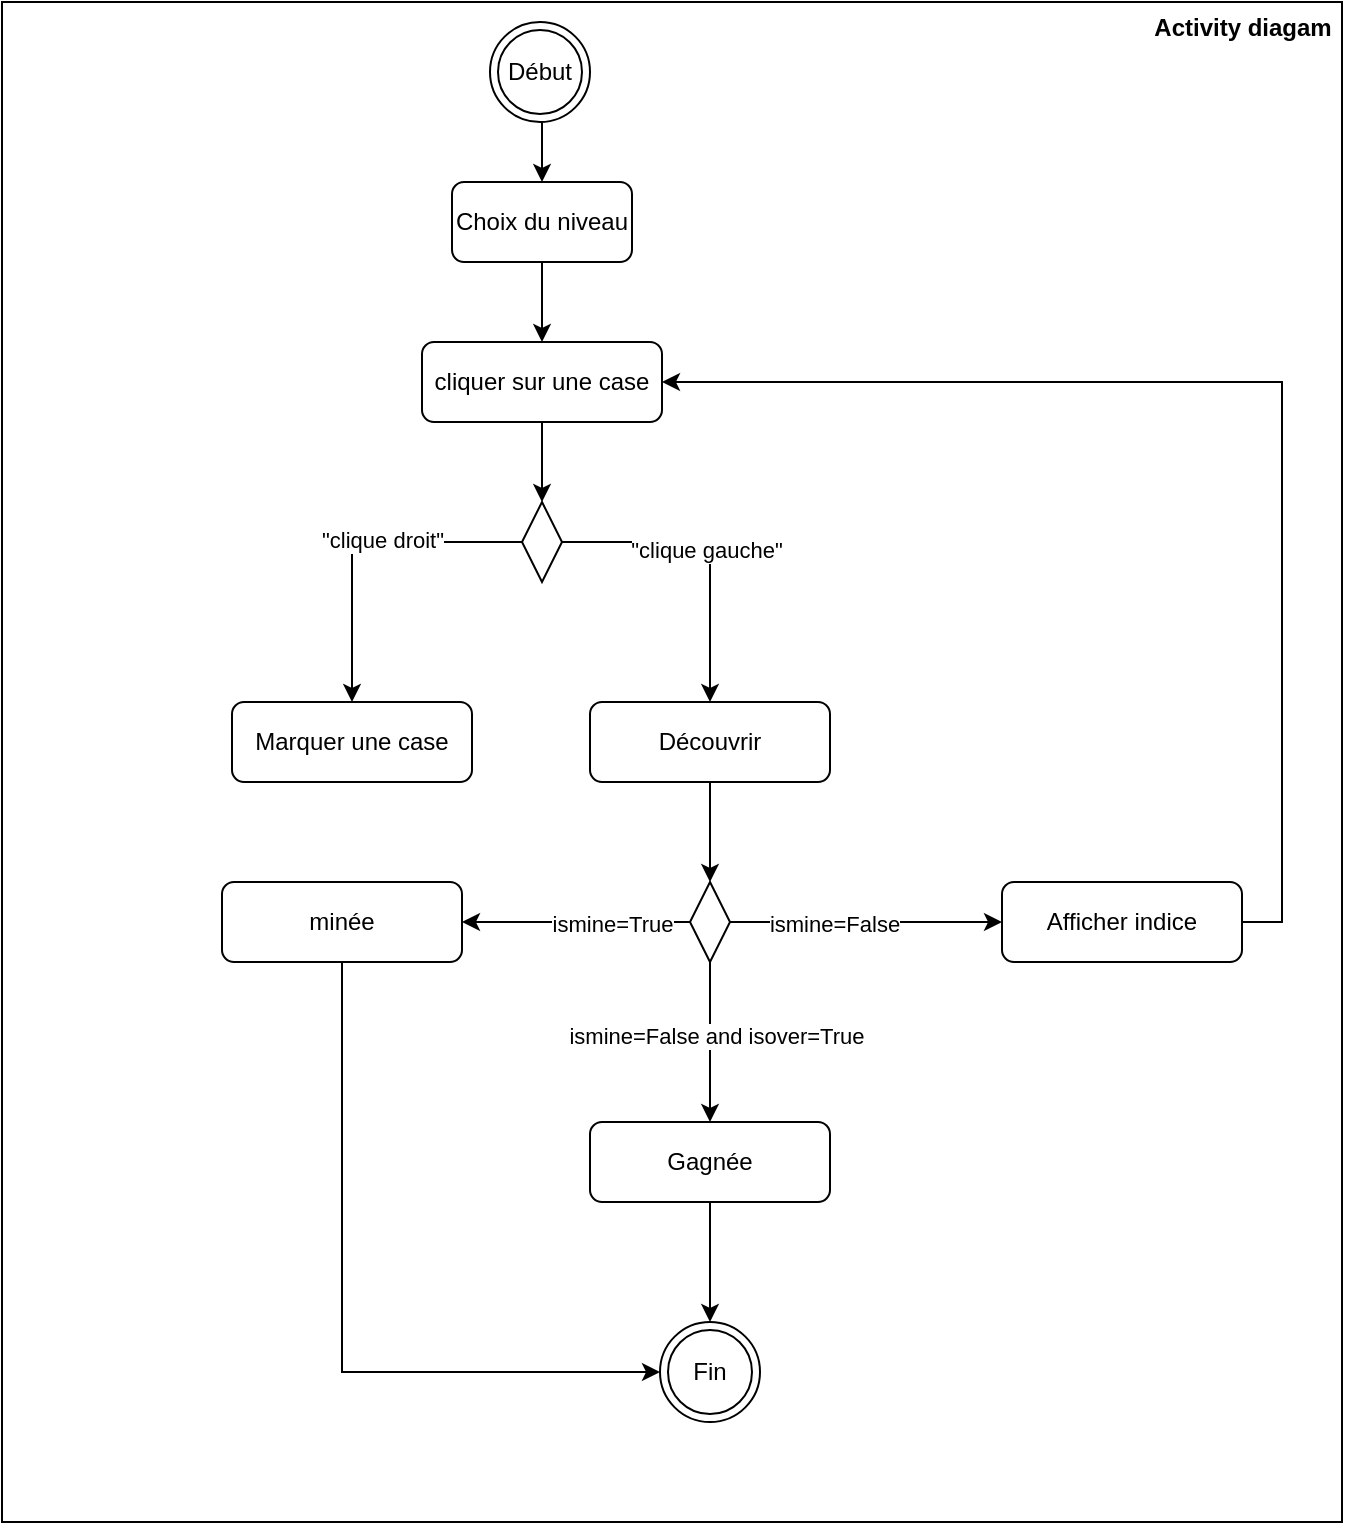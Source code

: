<mxfile version="24.8.3">
  <diagram id="C5RBs43oDa-KdzZeNtuy" name="Page-1">
    <mxGraphModel dx="951" dy="1662" grid="1" gridSize="10" guides="1" tooltips="1" connect="1" arrows="1" fold="1" page="1" pageScale="1" pageWidth="827" pageHeight="1169" math="0" shadow="0">
      <root>
        <mxCell id="WIyWlLk6GJQsqaUBKTNV-0" />
        <mxCell id="WIyWlLk6GJQsqaUBKTNV-1" parent="WIyWlLk6GJQsqaUBKTNV-0" />
        <mxCell id="PFJ4Xxtrhk-8AiKv2nl5-66" value="" style="rounded=0;whiteSpace=wrap;html=1;" vertex="1" parent="WIyWlLk6GJQsqaUBKTNV-1">
          <mxGeometry x="50" y="-30" width="670" height="760" as="geometry" />
        </mxCell>
        <mxCell id="PFJ4Xxtrhk-8AiKv2nl5-65" style="edgeStyle=orthogonalEdgeStyle;rounded=0;orthogonalLoop=1;jettySize=auto;html=1;exitX=1;exitY=0.5;exitDx=0;exitDy=0;entryX=1;entryY=0.5;entryDx=0;entryDy=0;" edge="1" parent="WIyWlLk6GJQsqaUBKTNV-1" source="bN-P1kHnJF0jbWK8b9s9-6" target="PFJ4Xxtrhk-8AiKv2nl5-3">
          <mxGeometry relative="1" as="geometry" />
        </mxCell>
        <mxCell id="bN-P1kHnJF0jbWK8b9s9-6" value="Afficher indice" style="rounded=1;whiteSpace=wrap;html=1;fontSize=12;glass=0;strokeWidth=1;shadow=0;" parent="WIyWlLk6GJQsqaUBKTNV-1" vertex="1">
          <mxGeometry x="550" y="410" width="120" height="40" as="geometry" />
        </mxCell>
        <mxCell id="bN-P1kHnJF0jbWK8b9s9-11" value="Marquer une case" style="rounded=1;whiteSpace=wrap;html=1;fontSize=12;glass=0;strokeWidth=1;shadow=0;" parent="WIyWlLk6GJQsqaUBKTNV-1" vertex="1">
          <mxGeometry x="165" y="320" width="120" height="40" as="geometry" />
        </mxCell>
        <mxCell id="fz4h5eo164-xyuthegBj-16" value="Fin" style="ellipse;shape=doubleEllipse;whiteSpace=wrap;html=1;aspect=fixed;" parent="WIyWlLk6GJQsqaUBKTNV-1" vertex="1">
          <mxGeometry x="379" y="630" width="50" height="50" as="geometry" />
        </mxCell>
        <mxCell id="PFJ4Xxtrhk-8AiKv2nl5-55" style="edgeStyle=orthogonalEdgeStyle;rounded=0;orthogonalLoop=1;jettySize=auto;html=1;exitX=0.5;exitY=1;exitDx=0;exitDy=0;entryX=0.5;entryY=0;entryDx=0;entryDy=0;" edge="1" parent="WIyWlLk6GJQsqaUBKTNV-1" source="PFJ4Xxtrhk-8AiKv2nl5-0" target="PFJ4Xxtrhk-8AiKv2nl5-3">
          <mxGeometry relative="1" as="geometry" />
        </mxCell>
        <mxCell id="PFJ4Xxtrhk-8AiKv2nl5-0" value="Choix du niveau" style="rounded=1;whiteSpace=wrap;html=1;fontSize=12;glass=0;strokeWidth=1;shadow=0;" vertex="1" parent="WIyWlLk6GJQsqaUBKTNV-1">
          <mxGeometry x="275" y="60" width="90" height="40" as="geometry" />
        </mxCell>
        <mxCell id="PFJ4Xxtrhk-8AiKv2nl5-53" style="edgeStyle=orthogonalEdgeStyle;rounded=0;orthogonalLoop=1;jettySize=auto;html=1;exitX=0.5;exitY=1;exitDx=0;exitDy=0;entryX=0.5;entryY=0;entryDx=0;entryDy=0;" edge="1" parent="WIyWlLk6GJQsqaUBKTNV-1" source="PFJ4Xxtrhk-8AiKv2nl5-1" target="PFJ4Xxtrhk-8AiKv2nl5-0">
          <mxGeometry relative="1" as="geometry" />
        </mxCell>
        <mxCell id="PFJ4Xxtrhk-8AiKv2nl5-1" value="Début" style="ellipse;shape=doubleEllipse;whiteSpace=wrap;html=1;aspect=fixed;" vertex="1" parent="WIyWlLk6GJQsqaUBKTNV-1">
          <mxGeometry x="294" y="-20" width="50" height="50" as="geometry" />
        </mxCell>
        <mxCell id="PFJ4Xxtrhk-8AiKv2nl5-46" style="edgeStyle=orthogonalEdgeStyle;rounded=0;orthogonalLoop=1;jettySize=auto;html=1;exitX=1;exitY=0.5;exitDx=0;exitDy=0;entryX=0.5;entryY=0;entryDx=0;entryDy=0;" edge="1" parent="WIyWlLk6GJQsqaUBKTNV-1" source="PFJ4Xxtrhk-8AiKv2nl5-2" target="PFJ4Xxtrhk-8AiKv2nl5-5">
          <mxGeometry relative="1" as="geometry" />
        </mxCell>
        <mxCell id="PFJ4Xxtrhk-8AiKv2nl5-64" value="&quot;clique gauche&quot;" style="edgeLabel;html=1;align=center;verticalAlign=middle;resizable=0;points=[];" vertex="1" connectable="0" parent="PFJ4Xxtrhk-8AiKv2nl5-46">
          <mxGeometry x="0.013" y="-2" relative="1" as="geometry">
            <mxPoint as="offset" />
          </mxGeometry>
        </mxCell>
        <mxCell id="PFJ4Xxtrhk-8AiKv2nl5-47" style="edgeStyle=orthogonalEdgeStyle;rounded=0;orthogonalLoop=1;jettySize=auto;html=1;exitX=0;exitY=0.5;exitDx=0;exitDy=0;entryX=0.5;entryY=0;entryDx=0;entryDy=0;" edge="1" parent="WIyWlLk6GJQsqaUBKTNV-1" source="PFJ4Xxtrhk-8AiKv2nl5-2" target="bN-P1kHnJF0jbWK8b9s9-11">
          <mxGeometry relative="1" as="geometry" />
        </mxCell>
        <mxCell id="PFJ4Xxtrhk-8AiKv2nl5-63" value="&quot;clique droit&quot;" style="edgeLabel;html=1;align=center;verticalAlign=middle;resizable=0;points=[];" vertex="1" connectable="0" parent="PFJ4Xxtrhk-8AiKv2nl5-47">
          <mxGeometry x="-0.151" y="-1" relative="1" as="geometry">
            <mxPoint as="offset" />
          </mxGeometry>
        </mxCell>
        <mxCell id="PFJ4Xxtrhk-8AiKv2nl5-2" value="" style="rhombus;whiteSpace=wrap;html=1;" vertex="1" parent="WIyWlLk6GJQsqaUBKTNV-1">
          <mxGeometry x="310" y="220" width="20" height="40" as="geometry" />
        </mxCell>
        <mxCell id="PFJ4Xxtrhk-8AiKv2nl5-56" style="edgeStyle=orthogonalEdgeStyle;rounded=0;orthogonalLoop=1;jettySize=auto;html=1;exitX=0.5;exitY=1;exitDx=0;exitDy=0;entryX=0.5;entryY=0;entryDx=0;entryDy=0;" edge="1" parent="WIyWlLk6GJQsqaUBKTNV-1" source="PFJ4Xxtrhk-8AiKv2nl5-3" target="PFJ4Xxtrhk-8AiKv2nl5-2">
          <mxGeometry relative="1" as="geometry" />
        </mxCell>
        <mxCell id="PFJ4Xxtrhk-8AiKv2nl5-3" value="cliquer sur une case" style="rounded=1;whiteSpace=wrap;html=1;fontSize=12;glass=0;strokeWidth=1;shadow=0;" vertex="1" parent="WIyWlLk6GJQsqaUBKTNV-1">
          <mxGeometry x="260" y="140" width="120" height="40" as="geometry" />
        </mxCell>
        <mxCell id="PFJ4Xxtrhk-8AiKv2nl5-17" style="edgeStyle=orthogonalEdgeStyle;rounded=0;orthogonalLoop=1;jettySize=auto;html=1;exitX=0.5;exitY=1;exitDx=0;exitDy=0;entryX=0.5;entryY=0;entryDx=0;entryDy=0;" edge="1" parent="WIyWlLk6GJQsqaUBKTNV-1" source="PFJ4Xxtrhk-8AiKv2nl5-5" target="PFJ4Xxtrhk-8AiKv2nl5-13">
          <mxGeometry relative="1" as="geometry" />
        </mxCell>
        <mxCell id="PFJ4Xxtrhk-8AiKv2nl5-5" value="Découvrir" style="rounded=1;whiteSpace=wrap;html=1;fontSize=12;glass=0;strokeWidth=1;shadow=0;" vertex="1" parent="WIyWlLk6GJQsqaUBKTNV-1">
          <mxGeometry x="344" y="320" width="120" height="40" as="geometry" />
        </mxCell>
        <mxCell id="PFJ4Xxtrhk-8AiKv2nl5-48" style="edgeStyle=orthogonalEdgeStyle;rounded=0;orthogonalLoop=1;jettySize=auto;html=1;exitX=0;exitY=0.5;exitDx=0;exitDy=0;entryX=1;entryY=0.5;entryDx=0;entryDy=0;" edge="1" parent="WIyWlLk6GJQsqaUBKTNV-1" source="PFJ4Xxtrhk-8AiKv2nl5-13" target="PFJ4Xxtrhk-8AiKv2nl5-22">
          <mxGeometry relative="1" as="geometry" />
        </mxCell>
        <mxCell id="PFJ4Xxtrhk-8AiKv2nl5-58" value="ismine=True" style="edgeLabel;html=1;align=center;verticalAlign=middle;resizable=0;points=[];" vertex="1" connectable="0" parent="PFJ4Xxtrhk-8AiKv2nl5-48">
          <mxGeometry x="-0.32" y="1" relative="1" as="geometry">
            <mxPoint as="offset" />
          </mxGeometry>
        </mxCell>
        <mxCell id="PFJ4Xxtrhk-8AiKv2nl5-49" style="edgeStyle=orthogonalEdgeStyle;rounded=0;orthogonalLoop=1;jettySize=auto;html=1;exitX=1;exitY=0.5;exitDx=0;exitDy=0;entryX=0;entryY=0.5;entryDx=0;entryDy=0;" edge="1" parent="WIyWlLk6GJQsqaUBKTNV-1" source="PFJ4Xxtrhk-8AiKv2nl5-13" target="bN-P1kHnJF0jbWK8b9s9-6">
          <mxGeometry relative="1" as="geometry" />
        </mxCell>
        <mxCell id="PFJ4Xxtrhk-8AiKv2nl5-61" value="ismine=False" style="edgeLabel;html=1;align=center;verticalAlign=middle;resizable=0;points=[];" vertex="1" connectable="0" parent="PFJ4Xxtrhk-8AiKv2nl5-49">
          <mxGeometry x="-0.235" y="-1" relative="1" as="geometry">
            <mxPoint as="offset" />
          </mxGeometry>
        </mxCell>
        <mxCell id="PFJ4Xxtrhk-8AiKv2nl5-50" style="edgeStyle=orthogonalEdgeStyle;rounded=0;orthogonalLoop=1;jettySize=auto;html=1;exitX=0.5;exitY=1;exitDx=0;exitDy=0;entryX=0.5;entryY=0;entryDx=0;entryDy=0;" edge="1" parent="WIyWlLk6GJQsqaUBKTNV-1" source="PFJ4Xxtrhk-8AiKv2nl5-13" target="PFJ4Xxtrhk-8AiKv2nl5-24">
          <mxGeometry relative="1" as="geometry" />
        </mxCell>
        <mxCell id="PFJ4Xxtrhk-8AiKv2nl5-62" value="ismine=False and isover=True" style="edgeLabel;html=1;align=center;verticalAlign=middle;resizable=0;points=[];" vertex="1" connectable="0" parent="PFJ4Xxtrhk-8AiKv2nl5-50">
          <mxGeometry x="-0.092" y="3" relative="1" as="geometry">
            <mxPoint as="offset" />
          </mxGeometry>
        </mxCell>
        <mxCell id="PFJ4Xxtrhk-8AiKv2nl5-13" value="" style="rhombus;whiteSpace=wrap;html=1;" vertex="1" parent="WIyWlLk6GJQsqaUBKTNV-1">
          <mxGeometry x="394" y="410" width="20" height="40" as="geometry" />
        </mxCell>
        <mxCell id="PFJ4Xxtrhk-8AiKv2nl5-52" style="edgeStyle=orthogonalEdgeStyle;rounded=0;orthogonalLoop=1;jettySize=auto;html=1;exitX=0.5;exitY=1;exitDx=0;exitDy=0;entryX=0;entryY=0.5;entryDx=0;entryDy=0;" edge="1" parent="WIyWlLk6GJQsqaUBKTNV-1" source="PFJ4Xxtrhk-8AiKv2nl5-22" target="fz4h5eo164-xyuthegBj-16">
          <mxGeometry relative="1" as="geometry" />
        </mxCell>
        <mxCell id="PFJ4Xxtrhk-8AiKv2nl5-22" value="minée" style="rounded=1;whiteSpace=wrap;html=1;fontSize=12;glass=0;strokeWidth=1;shadow=0;" vertex="1" parent="WIyWlLk6GJQsqaUBKTNV-1">
          <mxGeometry x="160" y="410" width="120" height="40" as="geometry" />
        </mxCell>
        <mxCell id="PFJ4Xxtrhk-8AiKv2nl5-51" style="edgeStyle=orthogonalEdgeStyle;rounded=0;orthogonalLoop=1;jettySize=auto;html=1;exitX=0.5;exitY=1;exitDx=0;exitDy=0;entryX=0.5;entryY=0;entryDx=0;entryDy=0;" edge="1" parent="WIyWlLk6GJQsqaUBKTNV-1" source="PFJ4Xxtrhk-8AiKv2nl5-24" target="fz4h5eo164-xyuthegBj-16">
          <mxGeometry relative="1" as="geometry" />
        </mxCell>
        <mxCell id="PFJ4Xxtrhk-8AiKv2nl5-24" value="Gagnée" style="rounded=1;whiteSpace=wrap;html=1;fontSize=12;glass=0;strokeWidth=1;shadow=0;" vertex="1" parent="WIyWlLk6GJQsqaUBKTNV-1">
          <mxGeometry x="344" y="530" width="120" height="40" as="geometry" />
        </mxCell>
        <mxCell id="PFJ4Xxtrhk-8AiKv2nl5-68" value="Activity diagam" style="text;align=center;fontStyle=1;verticalAlign=middle;spacingLeft=3;spacingRight=3;strokeColor=none;rotatable=0;points=[[0,0.5],[1,0.5]];portConstraint=eastwest;html=1;" vertex="1" parent="WIyWlLk6GJQsqaUBKTNV-1">
          <mxGeometry x="630" y="-30" width="80" height="26" as="geometry" />
        </mxCell>
      </root>
    </mxGraphModel>
  </diagram>
</mxfile>
